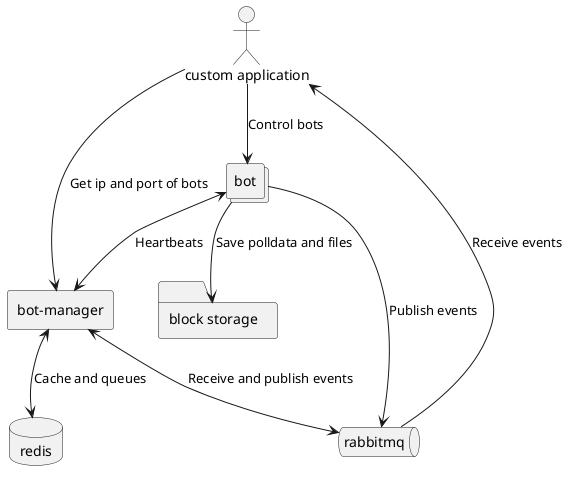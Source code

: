 @startuml Deployment diagram

actor "custom application" as client
collections "bot" as bot
agent "bot-manager" as bot_manager
folder "block storage" as bot_storage
database "redis" as redis
queue "rabbitmq" as rabbitmq

bot <--> bot_manager : Heartbeats

bot --> bot_storage : Save polldata and files
bot --> rabbitmq : Publish events
bot_manager <--> rabbitmq : Receive and publish events
bot_manager <--> redis : Cache and queues

client --> bot_manager : Get ip and port of bots
client --> bot : Control bots
rabbitmq --> client : Receive events

@enduml